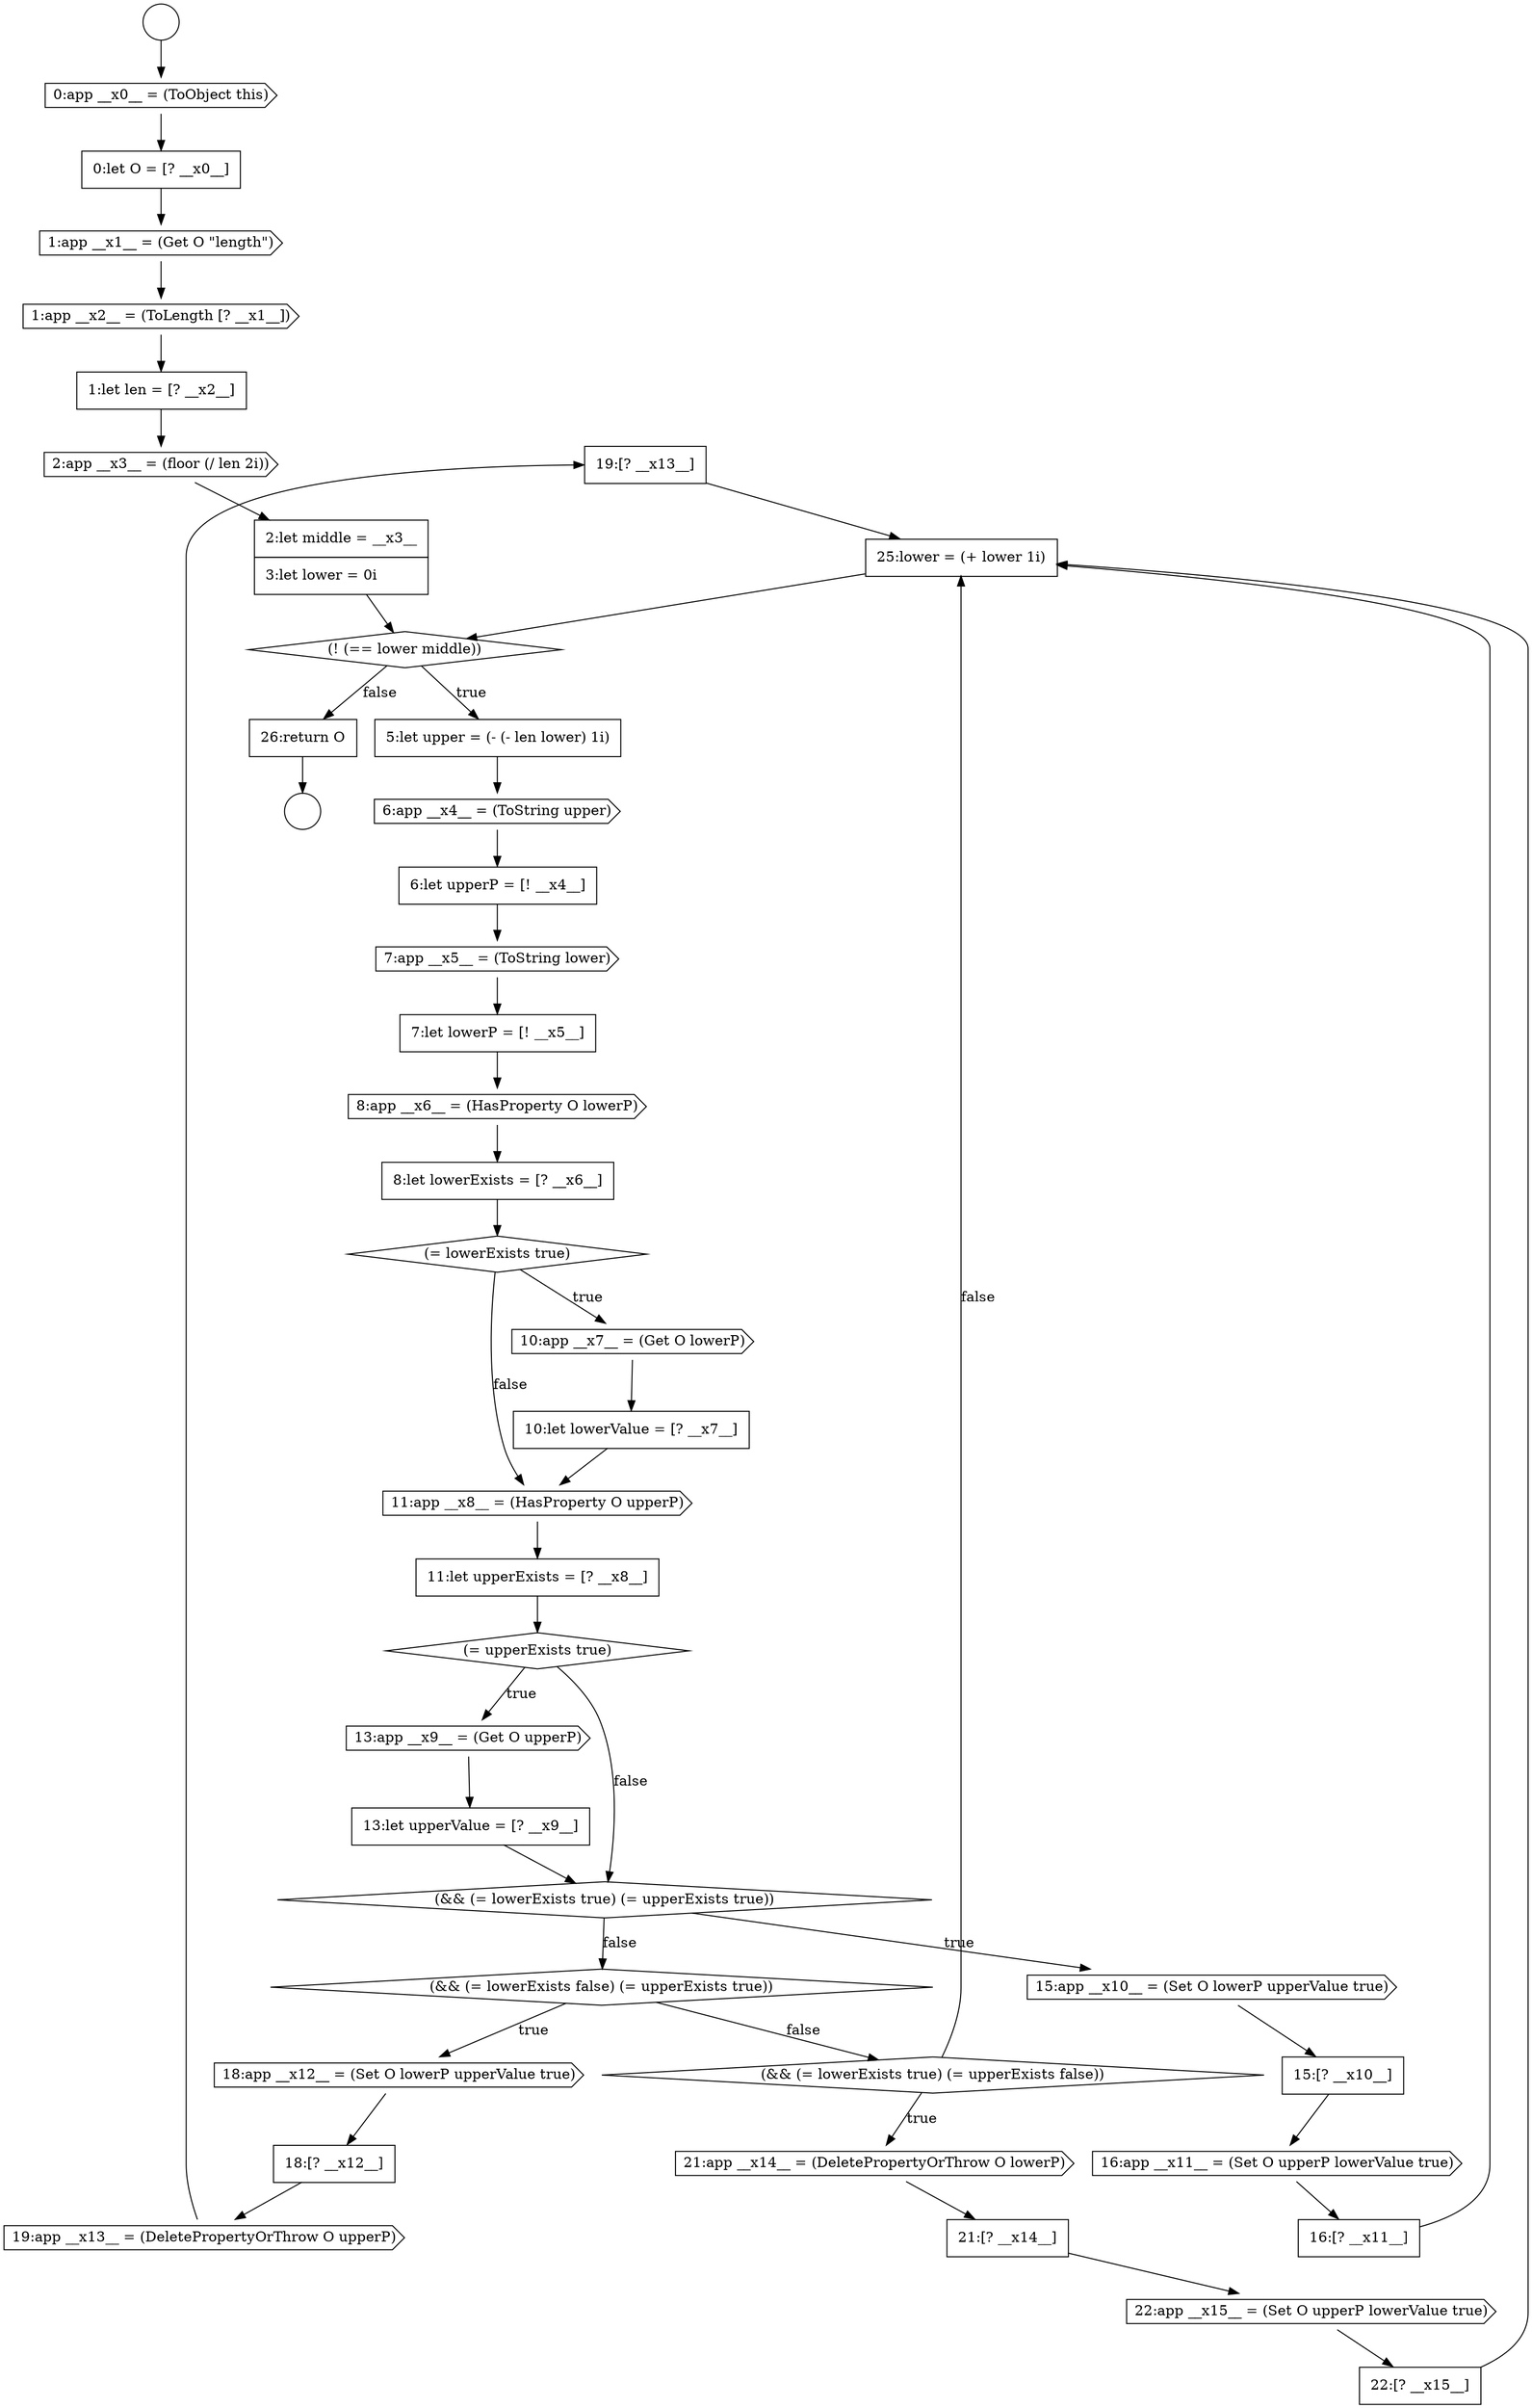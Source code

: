 digraph {
  node15271 [shape=none, margin=0, label=<<font color="black">
    <table border="0" cellborder="1" cellspacing="0" cellpadding="10">
      <tr><td align="left">19:[? __x13__]</td></tr>
    </table>
  </font>> color="black" fillcolor="white" style=filled]
  node15258 [shape=none, margin=0, label=<<font color="black">
    <table border="0" cellborder="1" cellspacing="0" cellpadding="10">
      <tr><td align="left">11:let upperExists = [? __x8__]</td></tr>
    </table>
  </font>> color="black" fillcolor="white" style=filled]
  node15247 [shape=none, margin=0, label=<<font color="black">
    <table border="0" cellborder="1" cellspacing="0" cellpadding="10">
      <tr><td align="left">5:let upper = (- (- len lower) 1i)</td></tr>
    </table>
  </font>> color="black" fillcolor="white" style=filled]
  node15244 [shape=cds, label=<<font color="black">2:app __x3__ = (floor (/ len 2i))</font>> color="black" fillcolor="white" style=filled]
  node15237 [shape=circle label=" " color="black" fillcolor="white" style=filled]
  node15259 [shape=diamond, label=<<font color="black">(= upperExists true)</font>> color="black" fillcolor="white" style=filled]
  node15269 [shape=none, margin=0, label=<<font color="black">
    <table border="0" cellborder="1" cellspacing="0" cellpadding="10">
      <tr><td align="left">18:[? __x12__]</td></tr>
    </table>
  </font>> color="black" fillcolor="white" style=filled]
  node15256 [shape=none, margin=0, label=<<font color="black">
    <table border="0" cellborder="1" cellspacing="0" cellpadding="10">
      <tr><td align="left">10:let lowerValue = [? __x7__]</td></tr>
    </table>
  </font>> color="black" fillcolor="white" style=filled]
  node15245 [shape=none, margin=0, label=<<font color="black">
    <table border="0" cellborder="1" cellspacing="0" cellpadding="10">
      <tr><td align="left">2:let middle = __x3__</td></tr>
      <tr><td align="left">3:let lower = 0i</td></tr>
    </table>
  </font>> color="black" fillcolor="white" style=filled]
  node15278 [shape=none, margin=0, label=<<font color="black">
    <table border="0" cellborder="1" cellspacing="0" cellpadding="10">
      <tr><td align="left">26:return O</td></tr>
    </table>
  </font>> color="black" fillcolor="white" style=filled]
  node15257 [shape=cds, label=<<font color="black">11:app __x8__ = (HasProperty O upperP)</font>> color="black" fillcolor="white" style=filled]
  node15242 [shape=cds, label=<<font color="black">1:app __x2__ = (ToLength [? __x1__])</font>> color="black" fillcolor="white" style=filled]
  node15267 [shape=diamond, label=<<font color="black">(&amp;&amp; (= lowerExists false) (= upperExists true))</font>> color="black" fillcolor="white" style=filled]
  node15239 [shape=cds, label=<<font color="black">0:app __x0__ = (ToObject this)</font>> color="black" fillcolor="white" style=filled]
  node15263 [shape=cds, label=<<font color="black">15:app __x10__ = (Set O lowerP upperValue true)</font>> color="black" fillcolor="white" style=filled]
  node15254 [shape=diamond, label=<<font color="black">(= lowerExists true)</font>> color="black" fillcolor="white" style=filled]
  node15250 [shape=cds, label=<<font color="black">7:app __x5__ = (ToString lower)</font>> color="black" fillcolor="white" style=filled]
  node15264 [shape=none, margin=0, label=<<font color="black">
    <table border="0" cellborder="1" cellspacing="0" cellpadding="10">
      <tr><td align="left">15:[? __x10__]</td></tr>
    </table>
  </font>> color="black" fillcolor="white" style=filled]
  node15274 [shape=none, margin=0, label=<<font color="black">
    <table border="0" cellborder="1" cellspacing="0" cellpadding="10">
      <tr><td align="left">21:[? __x14__]</td></tr>
    </table>
  </font>> color="black" fillcolor="white" style=filled]
  node15261 [shape=none, margin=0, label=<<font color="black">
    <table border="0" cellborder="1" cellspacing="0" cellpadding="10">
      <tr><td align="left">13:let upperValue = [? __x9__]</td></tr>
    </table>
  </font>> color="black" fillcolor="white" style=filled]
  node15246 [shape=diamond, label=<<font color="black">(! (== lower middle))</font>> color="black" fillcolor="white" style=filled]
  node15253 [shape=none, margin=0, label=<<font color="black">
    <table border="0" cellborder="1" cellspacing="0" cellpadding="10">
      <tr><td align="left">8:let lowerExists = [? __x6__]</td></tr>
    </table>
  </font>> color="black" fillcolor="white" style=filled]
  node15266 [shape=none, margin=0, label=<<font color="black">
    <table border="0" cellborder="1" cellspacing="0" cellpadding="10">
      <tr><td align="left">16:[? __x11__]</td></tr>
    </table>
  </font>> color="black" fillcolor="white" style=filled]
  node15243 [shape=none, margin=0, label=<<font color="black">
    <table border="0" cellborder="1" cellspacing="0" cellpadding="10">
      <tr><td align="left">1:let len = [? __x2__]</td></tr>
    </table>
  </font>> color="black" fillcolor="white" style=filled]
  node15248 [shape=cds, label=<<font color="black">6:app __x4__ = (ToString upper)</font>> color="black" fillcolor="white" style=filled]
  node15238 [shape=circle label=" " color="black" fillcolor="white" style=filled]
  node15249 [shape=none, margin=0, label=<<font color="black">
    <table border="0" cellborder="1" cellspacing="0" cellpadding="10">
      <tr><td align="left">6:let upperP = [! __x4__]</td></tr>
    </table>
  </font>> color="black" fillcolor="white" style=filled]
  node15265 [shape=cds, label=<<font color="black">16:app __x11__ = (Set O upperP lowerValue true)</font>> color="black" fillcolor="white" style=filled]
  node15270 [shape=cds, label=<<font color="black">19:app __x13__ = (DeletePropertyOrThrow O upperP)</font>> color="black" fillcolor="white" style=filled]
  node15275 [shape=cds, label=<<font color="black">22:app __x15__ = (Set O upperP lowerValue true)</font>> color="black" fillcolor="white" style=filled]
  node15276 [shape=none, margin=0, label=<<font color="black">
    <table border="0" cellborder="1" cellspacing="0" cellpadding="10">
      <tr><td align="left">22:[? __x15__]</td></tr>
    </table>
  </font>> color="black" fillcolor="white" style=filled]
  node15252 [shape=cds, label=<<font color="black">8:app __x6__ = (HasProperty O lowerP)</font>> color="black" fillcolor="white" style=filled]
  node15241 [shape=cds, label=<<font color="black">1:app __x1__ = (Get O &quot;length&quot;)</font>> color="black" fillcolor="white" style=filled]
  node15240 [shape=none, margin=0, label=<<font color="black">
    <table border="0" cellborder="1" cellspacing="0" cellpadding="10">
      <tr><td align="left">0:let O = [? __x0__]</td></tr>
    </table>
  </font>> color="black" fillcolor="white" style=filled]
  node15255 [shape=cds, label=<<font color="black">10:app __x7__ = (Get O lowerP)</font>> color="black" fillcolor="white" style=filled]
  node15260 [shape=cds, label=<<font color="black">13:app __x9__ = (Get O upperP)</font>> color="black" fillcolor="white" style=filled]
  node15277 [shape=none, margin=0, label=<<font color="black">
    <table border="0" cellborder="1" cellspacing="0" cellpadding="10">
      <tr><td align="left">25:lower = (+ lower 1i)</td></tr>
    </table>
  </font>> color="black" fillcolor="white" style=filled]
  node15262 [shape=diamond, label=<<font color="black">(&amp;&amp; (= lowerExists true) (= upperExists true))</font>> color="black" fillcolor="white" style=filled]
  node15268 [shape=cds, label=<<font color="black">18:app __x12__ = (Set O lowerP upperValue true)</font>> color="black" fillcolor="white" style=filled]
  node15251 [shape=none, margin=0, label=<<font color="black">
    <table border="0" cellborder="1" cellspacing="0" cellpadding="10">
      <tr><td align="left">7:let lowerP = [! __x5__]</td></tr>
    </table>
  </font>> color="black" fillcolor="white" style=filled]
  node15272 [shape=diamond, label=<<font color="black">(&amp;&amp; (= lowerExists true) (= upperExists false))</font>> color="black" fillcolor="white" style=filled]
  node15273 [shape=cds, label=<<font color="black">21:app __x14__ = (DeletePropertyOrThrow O lowerP)</font>> color="black" fillcolor="white" style=filled]
  node15262 -> node15263 [label=<<font color="black">true</font>> color="black"]
  node15262 -> node15267 [label=<<font color="black">false</font>> color="black"]
  node15266 -> node15277 [ color="black"]
  node15251 -> node15252 [ color="black"]
  node15247 -> node15248 [ color="black"]
  node15245 -> node15246 [ color="black"]
  node15249 -> node15250 [ color="black"]
  node15260 -> node15261 [ color="black"]
  node15269 -> node15270 [ color="black"]
  node15258 -> node15259 [ color="black"]
  node15253 -> node15254 [ color="black"]
  node15265 -> node15266 [ color="black"]
  node15259 -> node15260 [label=<<font color="black">true</font>> color="black"]
  node15259 -> node15262 [label=<<font color="black">false</font>> color="black"]
  node15263 -> node15264 [ color="black"]
  node15277 -> node15246 [ color="black"]
  node15255 -> node15256 [ color="black"]
  node15237 -> node15239 [ color="black"]
  node15276 -> node15277 [ color="black"]
  node15275 -> node15276 [ color="black"]
  node15244 -> node15245 [ color="black"]
  node15273 -> node15274 [ color="black"]
  node15242 -> node15243 [ color="black"]
  node15278 -> node15238 [ color="black"]
  node15268 -> node15269 [ color="black"]
  node15241 -> node15242 [ color="black"]
  node15252 -> node15253 [ color="black"]
  node15274 -> node15275 [ color="black"]
  node15267 -> node15268 [label=<<font color="black">true</font>> color="black"]
  node15267 -> node15272 [label=<<font color="black">false</font>> color="black"]
  node15254 -> node15255 [label=<<font color="black">true</font>> color="black"]
  node15254 -> node15257 [label=<<font color="black">false</font>> color="black"]
  node15256 -> node15257 [ color="black"]
  node15243 -> node15244 [ color="black"]
  node15271 -> node15277 [ color="black"]
  node15246 -> node15247 [label=<<font color="black">true</font>> color="black"]
  node15246 -> node15278 [label=<<font color="black">false</font>> color="black"]
  node15257 -> node15258 [ color="black"]
  node15272 -> node15273 [label=<<font color="black">true</font>> color="black"]
  node15272 -> node15277 [label=<<font color="black">false</font>> color="black"]
  node15239 -> node15240 [ color="black"]
  node15240 -> node15241 [ color="black"]
  node15250 -> node15251 [ color="black"]
  node15261 -> node15262 [ color="black"]
  node15270 -> node15271 [ color="black"]
  node15264 -> node15265 [ color="black"]
  node15248 -> node15249 [ color="black"]
}
